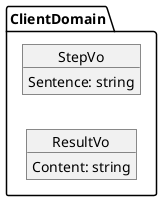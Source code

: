 @startuml

skinparam linetype polyline
left to right direction
' Horizontal lines: -->, <--, <-->
' Vertical lines: ->, <-, <->


package ClientDomain{

    object StepVo{
        Sentence: string
    }

    object ResultVo{
        Content: string
    }

}





@enduml
